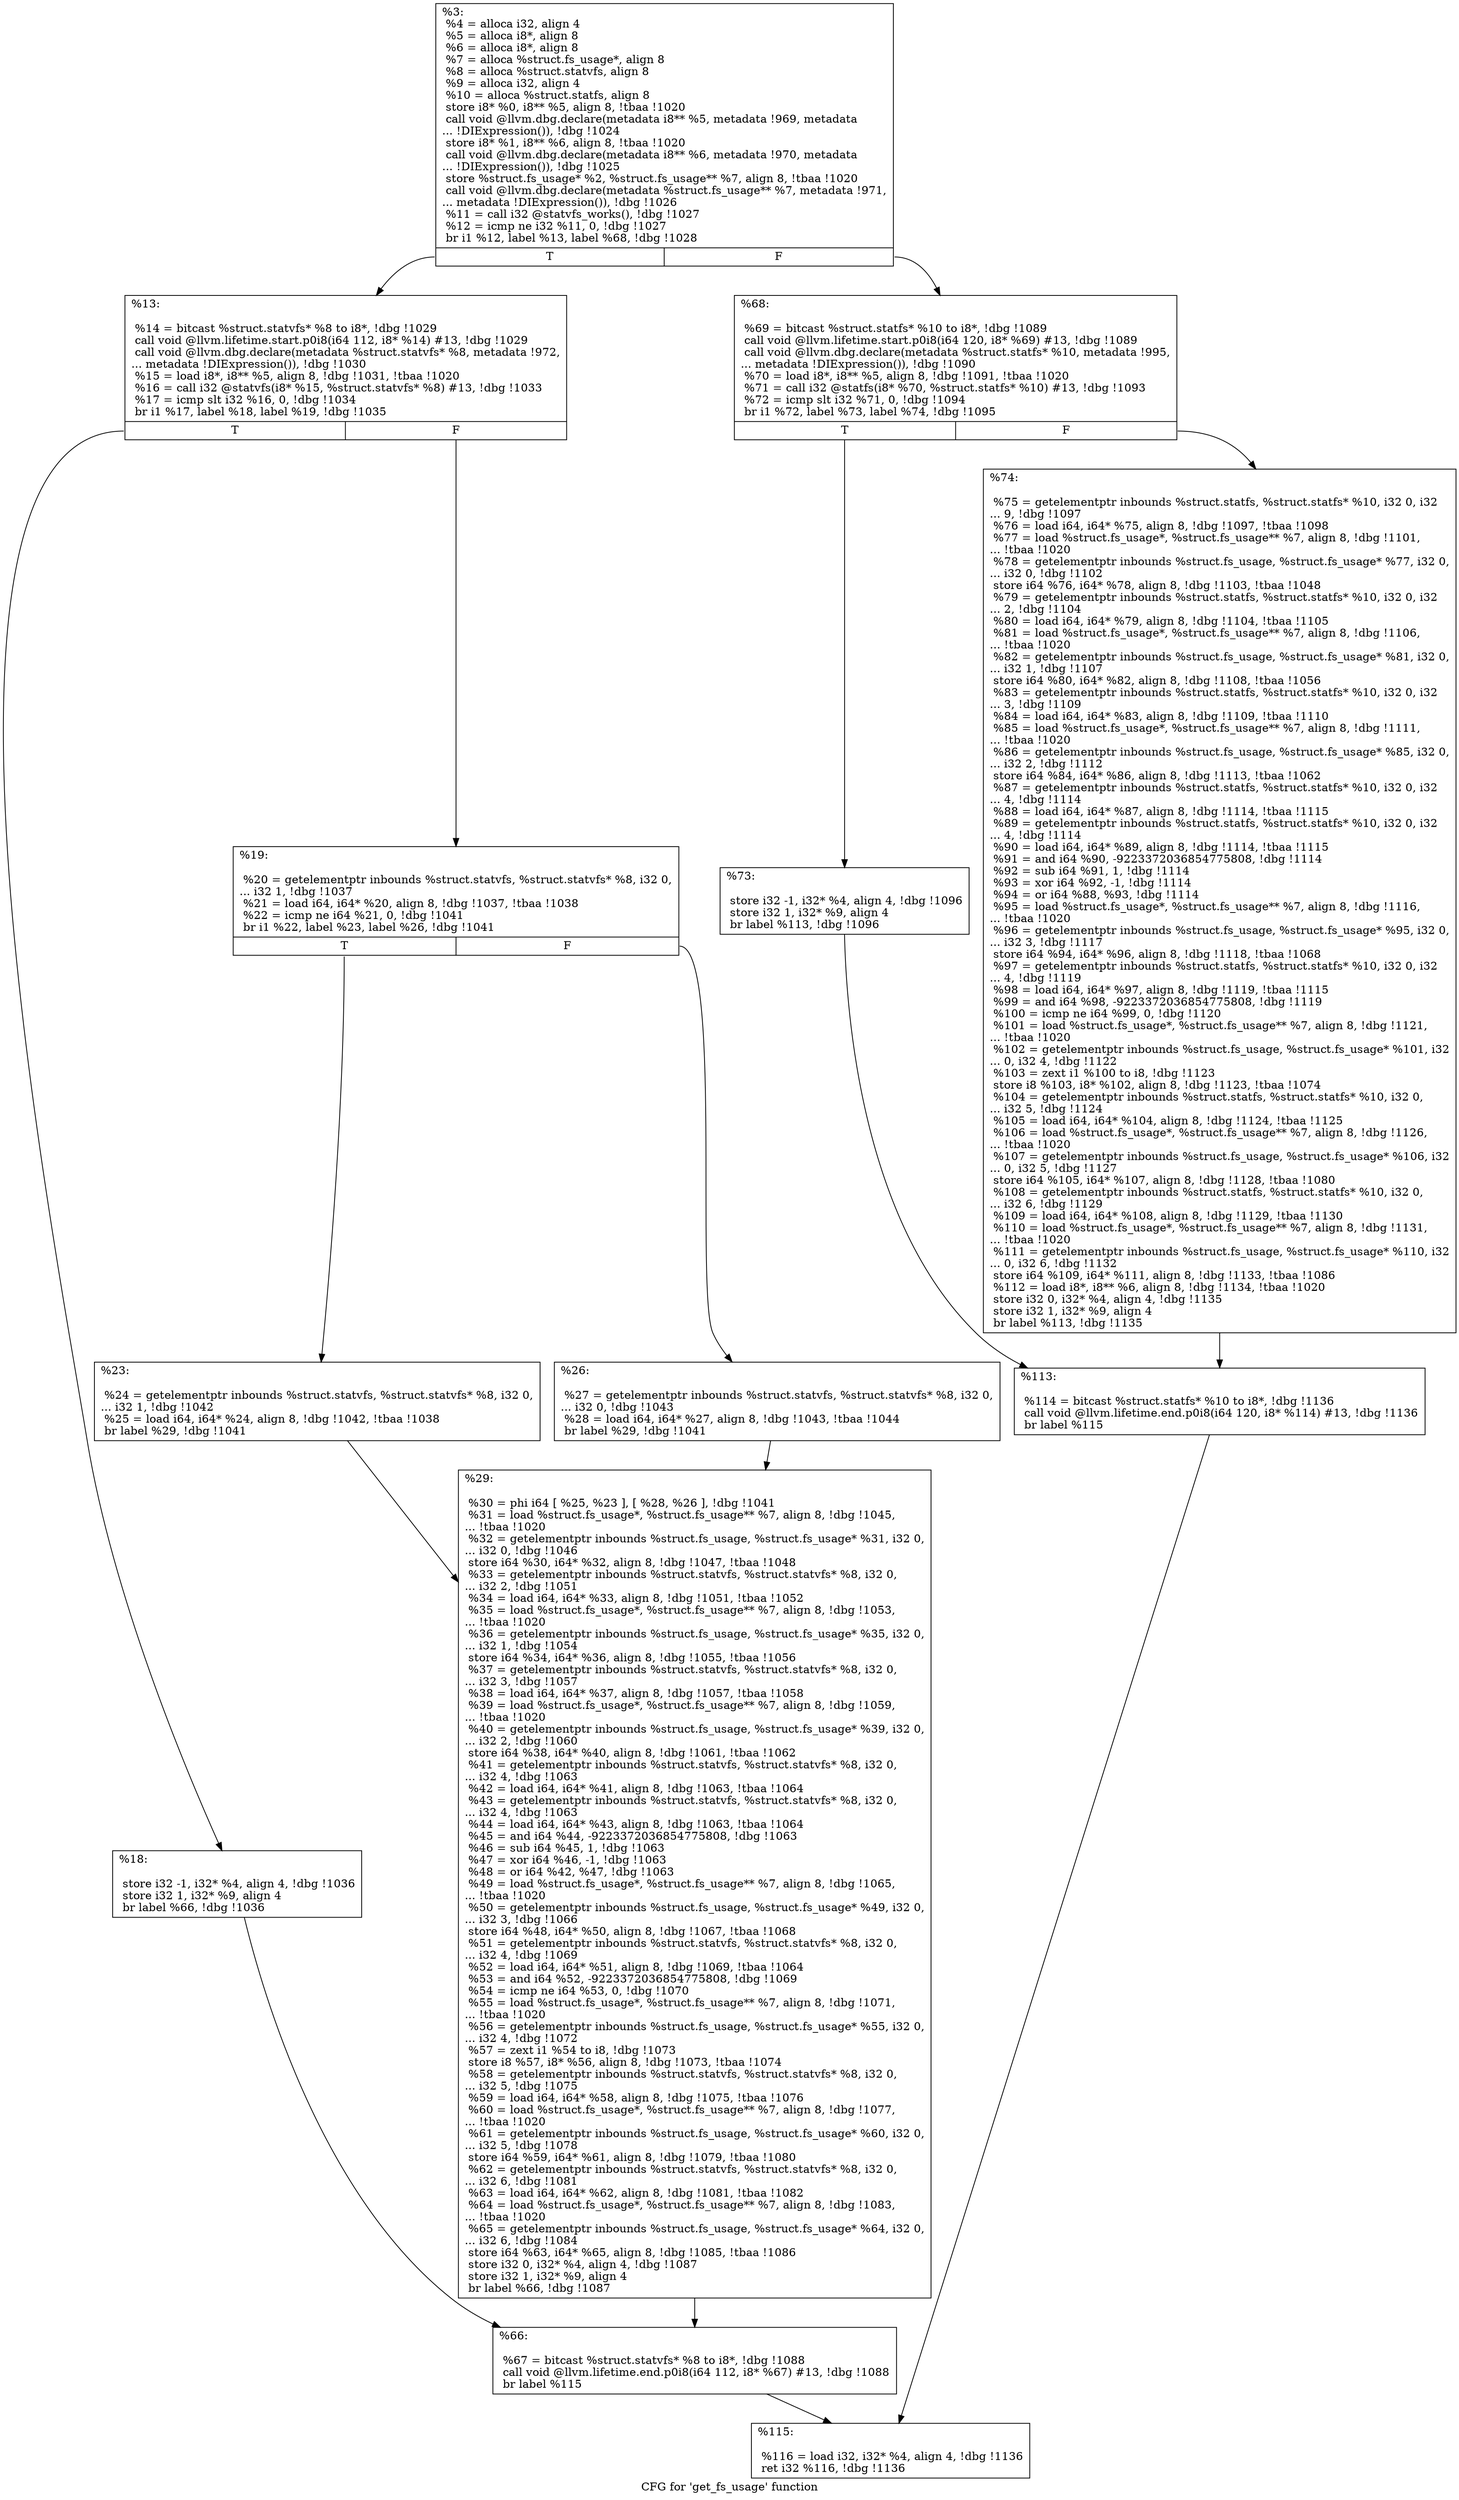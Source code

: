 digraph "CFG for 'get_fs_usage' function" {
	label="CFG for 'get_fs_usage' function";

	Node0x2143760 [shape=record,label="{%3:\l  %4 = alloca i32, align 4\l  %5 = alloca i8*, align 8\l  %6 = alloca i8*, align 8\l  %7 = alloca %struct.fs_usage*, align 8\l  %8 = alloca %struct.statvfs, align 8\l  %9 = alloca i32, align 4\l  %10 = alloca %struct.statfs, align 8\l  store i8* %0, i8** %5, align 8, !tbaa !1020\l  call void @llvm.dbg.declare(metadata i8** %5, metadata !969, metadata\l... !DIExpression()), !dbg !1024\l  store i8* %1, i8** %6, align 8, !tbaa !1020\l  call void @llvm.dbg.declare(metadata i8** %6, metadata !970, metadata\l... !DIExpression()), !dbg !1025\l  store %struct.fs_usage* %2, %struct.fs_usage** %7, align 8, !tbaa !1020\l  call void @llvm.dbg.declare(metadata %struct.fs_usage** %7, metadata !971,\l... metadata !DIExpression()), !dbg !1026\l  %11 = call i32 @statvfs_works(), !dbg !1027\l  %12 = icmp ne i32 %11, 0, !dbg !1027\l  br i1 %12, label %13, label %68, !dbg !1028\l|{<s0>T|<s1>F}}"];
	Node0x2143760:s0 -> Node0x2144e00;
	Node0x2143760:s1 -> Node0x2145030;
	Node0x2144e00 [shape=record,label="{%13:\l\l  %14 = bitcast %struct.statvfs* %8 to i8*, !dbg !1029\l  call void @llvm.lifetime.start.p0i8(i64 112, i8* %14) #13, !dbg !1029\l  call void @llvm.dbg.declare(metadata %struct.statvfs* %8, metadata !972,\l... metadata !DIExpression()), !dbg !1030\l  %15 = load i8*, i8** %5, align 8, !dbg !1031, !tbaa !1020\l  %16 = call i32 @statvfs(i8* %15, %struct.statvfs* %8) #13, !dbg !1033\l  %17 = icmp slt i32 %16, 0, !dbg !1034\l  br i1 %17, label %18, label %19, !dbg !1035\l|{<s0>T|<s1>F}}"];
	Node0x2144e00:s0 -> Node0x2144e50;
	Node0x2144e00:s1 -> Node0x2144ea0;
	Node0x2144e50 [shape=record,label="{%18:\l\l  store i32 -1, i32* %4, align 4, !dbg !1036\l  store i32 1, i32* %9, align 4\l  br label %66, !dbg !1036\l}"];
	Node0x2144e50 -> Node0x2144fe0;
	Node0x2144ea0 [shape=record,label="{%19:\l\l  %20 = getelementptr inbounds %struct.statvfs, %struct.statvfs* %8, i32 0,\l... i32 1, !dbg !1037\l  %21 = load i64, i64* %20, align 8, !dbg !1037, !tbaa !1038\l  %22 = icmp ne i64 %21, 0, !dbg !1041\l  br i1 %22, label %23, label %26, !dbg !1041\l|{<s0>T|<s1>F}}"];
	Node0x2144ea0:s0 -> Node0x2144ef0;
	Node0x2144ea0:s1 -> Node0x2144f40;
	Node0x2144ef0 [shape=record,label="{%23:\l\l  %24 = getelementptr inbounds %struct.statvfs, %struct.statvfs* %8, i32 0,\l... i32 1, !dbg !1042\l  %25 = load i64, i64* %24, align 8, !dbg !1042, !tbaa !1038\l  br label %29, !dbg !1041\l}"];
	Node0x2144ef0 -> Node0x2144f90;
	Node0x2144f40 [shape=record,label="{%26:\l\l  %27 = getelementptr inbounds %struct.statvfs, %struct.statvfs* %8, i32 0,\l... i32 0, !dbg !1043\l  %28 = load i64, i64* %27, align 8, !dbg !1043, !tbaa !1044\l  br label %29, !dbg !1041\l}"];
	Node0x2144f40 -> Node0x2144f90;
	Node0x2144f90 [shape=record,label="{%29:\l\l  %30 = phi i64 [ %25, %23 ], [ %28, %26 ], !dbg !1041\l  %31 = load %struct.fs_usage*, %struct.fs_usage** %7, align 8, !dbg !1045,\l... !tbaa !1020\l  %32 = getelementptr inbounds %struct.fs_usage, %struct.fs_usage* %31, i32 0,\l... i32 0, !dbg !1046\l  store i64 %30, i64* %32, align 8, !dbg !1047, !tbaa !1048\l  %33 = getelementptr inbounds %struct.statvfs, %struct.statvfs* %8, i32 0,\l... i32 2, !dbg !1051\l  %34 = load i64, i64* %33, align 8, !dbg !1051, !tbaa !1052\l  %35 = load %struct.fs_usage*, %struct.fs_usage** %7, align 8, !dbg !1053,\l... !tbaa !1020\l  %36 = getelementptr inbounds %struct.fs_usage, %struct.fs_usage* %35, i32 0,\l... i32 1, !dbg !1054\l  store i64 %34, i64* %36, align 8, !dbg !1055, !tbaa !1056\l  %37 = getelementptr inbounds %struct.statvfs, %struct.statvfs* %8, i32 0,\l... i32 3, !dbg !1057\l  %38 = load i64, i64* %37, align 8, !dbg !1057, !tbaa !1058\l  %39 = load %struct.fs_usage*, %struct.fs_usage** %7, align 8, !dbg !1059,\l... !tbaa !1020\l  %40 = getelementptr inbounds %struct.fs_usage, %struct.fs_usage* %39, i32 0,\l... i32 2, !dbg !1060\l  store i64 %38, i64* %40, align 8, !dbg !1061, !tbaa !1062\l  %41 = getelementptr inbounds %struct.statvfs, %struct.statvfs* %8, i32 0,\l... i32 4, !dbg !1063\l  %42 = load i64, i64* %41, align 8, !dbg !1063, !tbaa !1064\l  %43 = getelementptr inbounds %struct.statvfs, %struct.statvfs* %8, i32 0,\l... i32 4, !dbg !1063\l  %44 = load i64, i64* %43, align 8, !dbg !1063, !tbaa !1064\l  %45 = and i64 %44, -9223372036854775808, !dbg !1063\l  %46 = sub i64 %45, 1, !dbg !1063\l  %47 = xor i64 %46, -1, !dbg !1063\l  %48 = or i64 %42, %47, !dbg !1063\l  %49 = load %struct.fs_usage*, %struct.fs_usage** %7, align 8, !dbg !1065,\l... !tbaa !1020\l  %50 = getelementptr inbounds %struct.fs_usage, %struct.fs_usage* %49, i32 0,\l... i32 3, !dbg !1066\l  store i64 %48, i64* %50, align 8, !dbg !1067, !tbaa !1068\l  %51 = getelementptr inbounds %struct.statvfs, %struct.statvfs* %8, i32 0,\l... i32 4, !dbg !1069\l  %52 = load i64, i64* %51, align 8, !dbg !1069, !tbaa !1064\l  %53 = and i64 %52, -9223372036854775808, !dbg !1069\l  %54 = icmp ne i64 %53, 0, !dbg !1070\l  %55 = load %struct.fs_usage*, %struct.fs_usage** %7, align 8, !dbg !1071,\l... !tbaa !1020\l  %56 = getelementptr inbounds %struct.fs_usage, %struct.fs_usage* %55, i32 0,\l... i32 4, !dbg !1072\l  %57 = zext i1 %54 to i8, !dbg !1073\l  store i8 %57, i8* %56, align 8, !dbg !1073, !tbaa !1074\l  %58 = getelementptr inbounds %struct.statvfs, %struct.statvfs* %8, i32 0,\l... i32 5, !dbg !1075\l  %59 = load i64, i64* %58, align 8, !dbg !1075, !tbaa !1076\l  %60 = load %struct.fs_usage*, %struct.fs_usage** %7, align 8, !dbg !1077,\l... !tbaa !1020\l  %61 = getelementptr inbounds %struct.fs_usage, %struct.fs_usage* %60, i32 0,\l... i32 5, !dbg !1078\l  store i64 %59, i64* %61, align 8, !dbg !1079, !tbaa !1080\l  %62 = getelementptr inbounds %struct.statvfs, %struct.statvfs* %8, i32 0,\l... i32 6, !dbg !1081\l  %63 = load i64, i64* %62, align 8, !dbg !1081, !tbaa !1082\l  %64 = load %struct.fs_usage*, %struct.fs_usage** %7, align 8, !dbg !1083,\l... !tbaa !1020\l  %65 = getelementptr inbounds %struct.fs_usage, %struct.fs_usage* %64, i32 0,\l... i32 6, !dbg !1084\l  store i64 %63, i64* %65, align 8, !dbg !1085, !tbaa !1086\l  store i32 0, i32* %4, align 4, !dbg !1087\l  store i32 1, i32* %9, align 4\l  br label %66, !dbg !1087\l}"];
	Node0x2144f90 -> Node0x2144fe0;
	Node0x2144fe0 [shape=record,label="{%66:\l\l  %67 = bitcast %struct.statvfs* %8 to i8*, !dbg !1088\l  call void @llvm.lifetime.end.p0i8(i64 112, i8* %67) #13, !dbg !1088\l  br label %115\l}"];
	Node0x2144fe0 -> Node0x2145170;
	Node0x2145030 [shape=record,label="{%68:\l\l  %69 = bitcast %struct.statfs* %10 to i8*, !dbg !1089\l  call void @llvm.lifetime.start.p0i8(i64 120, i8* %69) #13, !dbg !1089\l  call void @llvm.dbg.declare(metadata %struct.statfs* %10, metadata !995,\l... metadata !DIExpression()), !dbg !1090\l  %70 = load i8*, i8** %5, align 8, !dbg !1091, !tbaa !1020\l  %71 = call i32 @statfs(i8* %70, %struct.statfs* %10) #13, !dbg !1093\l  %72 = icmp slt i32 %71, 0, !dbg !1094\l  br i1 %72, label %73, label %74, !dbg !1095\l|{<s0>T|<s1>F}}"];
	Node0x2145030:s0 -> Node0x2145080;
	Node0x2145030:s1 -> Node0x21450d0;
	Node0x2145080 [shape=record,label="{%73:\l\l  store i32 -1, i32* %4, align 4, !dbg !1096\l  store i32 1, i32* %9, align 4\l  br label %113, !dbg !1096\l}"];
	Node0x2145080 -> Node0x2145120;
	Node0x21450d0 [shape=record,label="{%74:\l\l  %75 = getelementptr inbounds %struct.statfs, %struct.statfs* %10, i32 0, i32\l... 9, !dbg !1097\l  %76 = load i64, i64* %75, align 8, !dbg !1097, !tbaa !1098\l  %77 = load %struct.fs_usage*, %struct.fs_usage** %7, align 8, !dbg !1101,\l... !tbaa !1020\l  %78 = getelementptr inbounds %struct.fs_usage, %struct.fs_usage* %77, i32 0,\l... i32 0, !dbg !1102\l  store i64 %76, i64* %78, align 8, !dbg !1103, !tbaa !1048\l  %79 = getelementptr inbounds %struct.statfs, %struct.statfs* %10, i32 0, i32\l... 2, !dbg !1104\l  %80 = load i64, i64* %79, align 8, !dbg !1104, !tbaa !1105\l  %81 = load %struct.fs_usage*, %struct.fs_usage** %7, align 8, !dbg !1106,\l... !tbaa !1020\l  %82 = getelementptr inbounds %struct.fs_usage, %struct.fs_usage* %81, i32 0,\l... i32 1, !dbg !1107\l  store i64 %80, i64* %82, align 8, !dbg !1108, !tbaa !1056\l  %83 = getelementptr inbounds %struct.statfs, %struct.statfs* %10, i32 0, i32\l... 3, !dbg !1109\l  %84 = load i64, i64* %83, align 8, !dbg !1109, !tbaa !1110\l  %85 = load %struct.fs_usage*, %struct.fs_usage** %7, align 8, !dbg !1111,\l... !tbaa !1020\l  %86 = getelementptr inbounds %struct.fs_usage, %struct.fs_usage* %85, i32 0,\l... i32 2, !dbg !1112\l  store i64 %84, i64* %86, align 8, !dbg !1113, !tbaa !1062\l  %87 = getelementptr inbounds %struct.statfs, %struct.statfs* %10, i32 0, i32\l... 4, !dbg !1114\l  %88 = load i64, i64* %87, align 8, !dbg !1114, !tbaa !1115\l  %89 = getelementptr inbounds %struct.statfs, %struct.statfs* %10, i32 0, i32\l... 4, !dbg !1114\l  %90 = load i64, i64* %89, align 8, !dbg !1114, !tbaa !1115\l  %91 = and i64 %90, -9223372036854775808, !dbg !1114\l  %92 = sub i64 %91, 1, !dbg !1114\l  %93 = xor i64 %92, -1, !dbg !1114\l  %94 = or i64 %88, %93, !dbg !1114\l  %95 = load %struct.fs_usage*, %struct.fs_usage** %7, align 8, !dbg !1116,\l... !tbaa !1020\l  %96 = getelementptr inbounds %struct.fs_usage, %struct.fs_usage* %95, i32 0,\l... i32 3, !dbg !1117\l  store i64 %94, i64* %96, align 8, !dbg !1118, !tbaa !1068\l  %97 = getelementptr inbounds %struct.statfs, %struct.statfs* %10, i32 0, i32\l... 4, !dbg !1119\l  %98 = load i64, i64* %97, align 8, !dbg !1119, !tbaa !1115\l  %99 = and i64 %98, -9223372036854775808, !dbg !1119\l  %100 = icmp ne i64 %99, 0, !dbg !1120\l  %101 = load %struct.fs_usage*, %struct.fs_usage** %7, align 8, !dbg !1121,\l... !tbaa !1020\l  %102 = getelementptr inbounds %struct.fs_usage, %struct.fs_usage* %101, i32\l... 0, i32 4, !dbg !1122\l  %103 = zext i1 %100 to i8, !dbg !1123\l  store i8 %103, i8* %102, align 8, !dbg !1123, !tbaa !1074\l  %104 = getelementptr inbounds %struct.statfs, %struct.statfs* %10, i32 0,\l... i32 5, !dbg !1124\l  %105 = load i64, i64* %104, align 8, !dbg !1124, !tbaa !1125\l  %106 = load %struct.fs_usage*, %struct.fs_usage** %7, align 8, !dbg !1126,\l... !tbaa !1020\l  %107 = getelementptr inbounds %struct.fs_usage, %struct.fs_usage* %106, i32\l... 0, i32 5, !dbg !1127\l  store i64 %105, i64* %107, align 8, !dbg !1128, !tbaa !1080\l  %108 = getelementptr inbounds %struct.statfs, %struct.statfs* %10, i32 0,\l... i32 6, !dbg !1129\l  %109 = load i64, i64* %108, align 8, !dbg !1129, !tbaa !1130\l  %110 = load %struct.fs_usage*, %struct.fs_usage** %7, align 8, !dbg !1131,\l... !tbaa !1020\l  %111 = getelementptr inbounds %struct.fs_usage, %struct.fs_usage* %110, i32\l... 0, i32 6, !dbg !1132\l  store i64 %109, i64* %111, align 8, !dbg !1133, !tbaa !1086\l  %112 = load i8*, i8** %6, align 8, !dbg !1134, !tbaa !1020\l  store i32 0, i32* %4, align 4, !dbg !1135\l  store i32 1, i32* %9, align 4\l  br label %113, !dbg !1135\l}"];
	Node0x21450d0 -> Node0x2145120;
	Node0x2145120 [shape=record,label="{%113:\l\l  %114 = bitcast %struct.statfs* %10 to i8*, !dbg !1136\l  call void @llvm.lifetime.end.p0i8(i64 120, i8* %114) #13, !dbg !1136\l  br label %115\l}"];
	Node0x2145120 -> Node0x2145170;
	Node0x2145170 [shape=record,label="{%115:\l\l  %116 = load i32, i32* %4, align 4, !dbg !1136\l  ret i32 %116, !dbg !1136\l}"];
}
